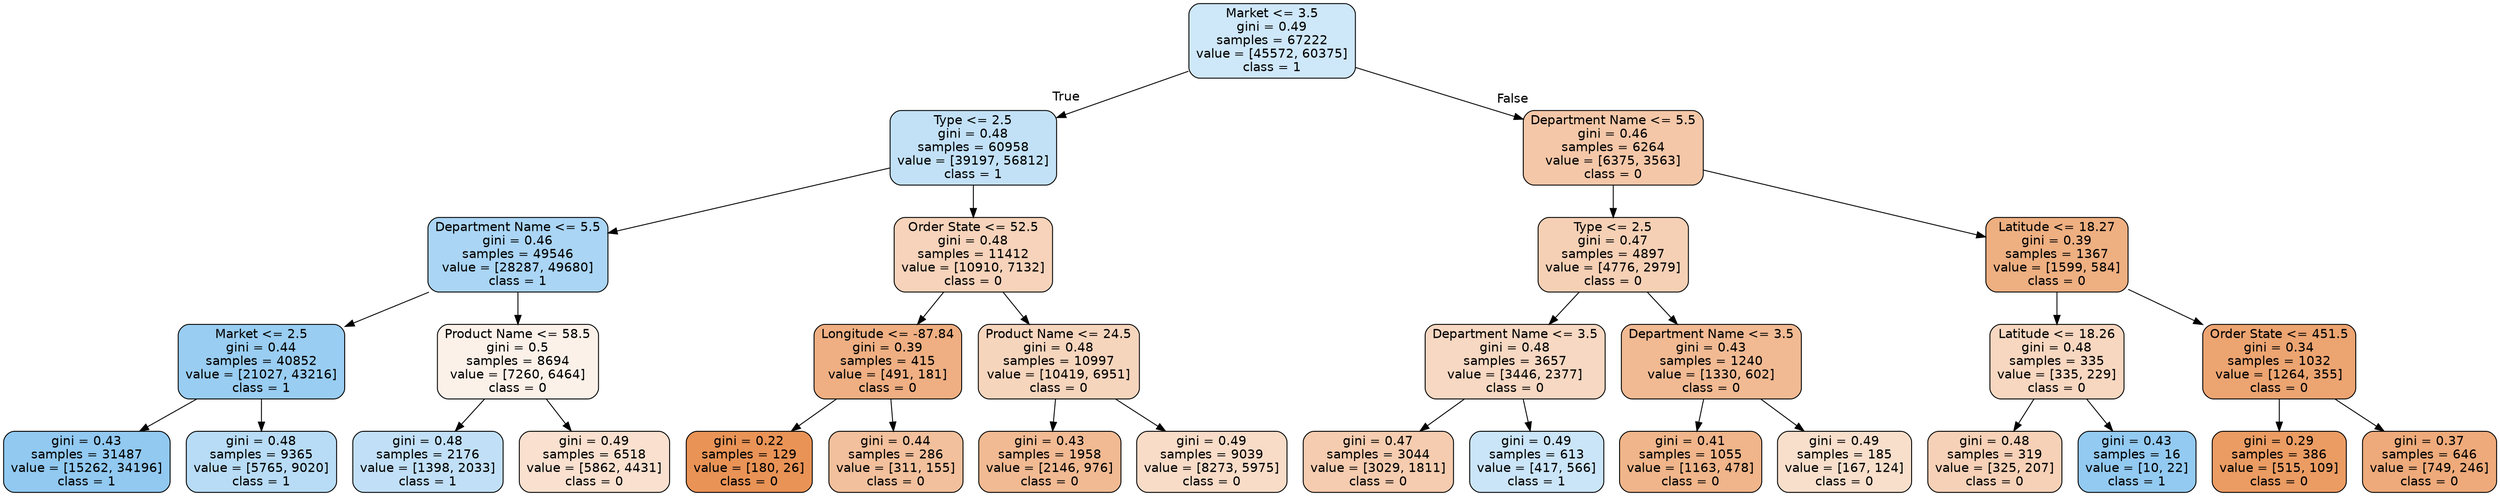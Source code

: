 digraph Tree {
node [shape=box, style="filled, rounded", color="black", fontname=helvetica] ;
edge [fontname=helvetica] ;
0 [label="Market <= 3.5\ngini = 0.49\nsamples = 67222\nvalue = [45572, 60375]\nclass = 1", fillcolor="#cee7f9"] ;
1 [label="Type <= 2.5\ngini = 0.48\nsamples = 60958\nvalue = [39197, 56812]\nclass = 1", fillcolor="#c2e1f7"] ;
0 -> 1 [labeldistance=2.5, labelangle=45, headlabel="True"] ;
2 [label="Department Name <= 5.5\ngini = 0.46\nsamples = 49546\nvalue = [28287, 49680]\nclass = 1", fillcolor="#aad5f4"] ;
1 -> 2 ;
3 [label="Market <= 2.5\ngini = 0.44\nsamples = 40852\nvalue = [21027, 43216]\nclass = 1", fillcolor="#99cdf2"] ;
2 -> 3 ;
4 [label="gini = 0.43\nsamples = 31487\nvalue = [15262, 34196]\nclass = 1", fillcolor="#91c9f1"] ;
3 -> 4 ;
5 [label="gini = 0.48\nsamples = 9365\nvalue = [5765, 9020]\nclass = 1", fillcolor="#b8dcf6"] ;
3 -> 5 ;
6 [label="Product Name <= 58.5\ngini = 0.5\nsamples = 8694\nvalue = [7260, 6464]\nclass = 0", fillcolor="#fcf1e9"] ;
2 -> 6 ;
7 [label="gini = 0.48\nsamples = 2176\nvalue = [1398, 2033]\nclass = 1", fillcolor="#c1e0f7"] ;
6 -> 7 ;
8 [label="gini = 0.49\nsamples = 6518\nvalue = [5862, 4431]\nclass = 0", fillcolor="#f9e0cf"] ;
6 -> 8 ;
9 [label="Order State <= 52.5\ngini = 0.48\nsamples = 11412\nvalue = [10910, 7132]\nclass = 0", fillcolor="#f6d3ba"] ;
1 -> 9 ;
10 [label="Longitude <= -87.84\ngini = 0.39\nsamples = 415\nvalue = [491, 181]\nclass = 0", fillcolor="#efaf82"] ;
9 -> 10 ;
11 [label="gini = 0.22\nsamples = 129\nvalue = [180, 26]\nclass = 0", fillcolor="#e99356"] ;
10 -> 11 ;
12 [label="gini = 0.44\nsamples = 286\nvalue = [311, 155]\nclass = 0", fillcolor="#f2c09c"] ;
10 -> 12 ;
13 [label="Product Name <= 24.5\ngini = 0.48\nsamples = 10997\nvalue = [10419, 6951]\nclass = 0", fillcolor="#f6d5bd"] ;
9 -> 13 ;
14 [label="gini = 0.43\nsamples = 1958\nvalue = [2146, 976]\nclass = 0", fillcolor="#f1ba93"] ;
13 -> 14 ;
15 [label="gini = 0.49\nsamples = 9039\nvalue = [8273, 5975]\nclass = 0", fillcolor="#f8dcc8"] ;
13 -> 15 ;
16 [label="Department Name <= 5.5\ngini = 0.46\nsamples = 6264\nvalue = [6375, 3563]\nclass = 0", fillcolor="#f4c7a8"] ;
0 -> 16 [labeldistance=2.5, labelangle=-45, headlabel="False"] ;
17 [label="Type <= 2.5\ngini = 0.47\nsamples = 4897\nvalue = [4776, 2979]\nclass = 0", fillcolor="#f5d0b5"] ;
16 -> 17 ;
18 [label="Department Name <= 3.5\ngini = 0.48\nsamples = 3657\nvalue = [3446, 2377]\nclass = 0", fillcolor="#f7d8c2"] ;
17 -> 18 ;
19 [label="gini = 0.47\nsamples = 3044\nvalue = [3029, 1811]\nclass = 0", fillcolor="#f5ccaf"] ;
18 -> 19 ;
20 [label="gini = 0.49\nsamples = 613\nvalue = [417, 566]\nclass = 1", fillcolor="#cbe5f8"] ;
18 -> 20 ;
21 [label="Department Name <= 3.5\ngini = 0.43\nsamples = 1240\nvalue = [1330, 602]\nclass = 0", fillcolor="#f1ba93"] ;
17 -> 21 ;
22 [label="gini = 0.41\nsamples = 1055\nvalue = [1163, 478]\nclass = 0", fillcolor="#f0b58a"] ;
21 -> 22 ;
23 [label="gini = 0.49\nsamples = 185\nvalue = [167, 124]\nclass = 0", fillcolor="#f8dfcc"] ;
21 -> 23 ;
24 [label="Latitude <= 18.27\ngini = 0.39\nsamples = 1367\nvalue = [1599, 584]\nclass = 0", fillcolor="#eeaf81"] ;
16 -> 24 ;
25 [label="Latitude <= 18.26\ngini = 0.48\nsamples = 335\nvalue = [335, 229]\nclass = 0", fillcolor="#f7d7c0"] ;
24 -> 25 ;
26 [label="gini = 0.48\nsamples = 319\nvalue = [325, 207]\nclass = 0", fillcolor="#f6d1b7"] ;
25 -> 26 ;
27 [label="gini = 0.43\nsamples = 16\nvalue = [10, 22]\nclass = 1", fillcolor="#93caf1"] ;
25 -> 27 ;
28 [label="Order State <= 451.5\ngini = 0.34\nsamples = 1032\nvalue = [1264, 355]\nclass = 0", fillcolor="#eca471"] ;
24 -> 28 ;
29 [label="gini = 0.29\nsamples = 386\nvalue = [515, 109]\nclass = 0", fillcolor="#eb9c63"] ;
28 -> 29 ;
30 [label="gini = 0.37\nsamples = 646\nvalue = [749, 246]\nclass = 0", fillcolor="#eeaa7a"] ;
28 -> 30 ;
}